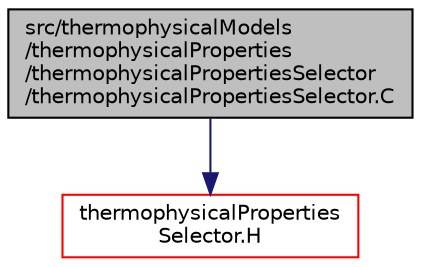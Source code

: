 digraph "src/thermophysicalModels/thermophysicalProperties/thermophysicalPropertiesSelector/thermophysicalPropertiesSelector.C"
{
  bgcolor="transparent";
  edge [fontname="Helvetica",fontsize="10",labelfontname="Helvetica",labelfontsize="10"];
  node [fontname="Helvetica",fontsize="10",shape=record];
  Node1 [label="src/thermophysicalModels\l/thermophysicalProperties\l/thermophysicalPropertiesSelector\l/thermophysicalPropertiesSelector.C",height=0.2,width=0.4,color="black", fillcolor="grey75", style="filled" fontcolor="black"];
  Node1 -> Node2 [color="midnightblue",fontsize="10",style="solid",fontname="Helvetica"];
  Node2 [label="thermophysicalProperties\lSelector.H",height=0.2,width=0.4,color="red",URL="$thermophysicalPropertiesSelector_8H.html"];
}
